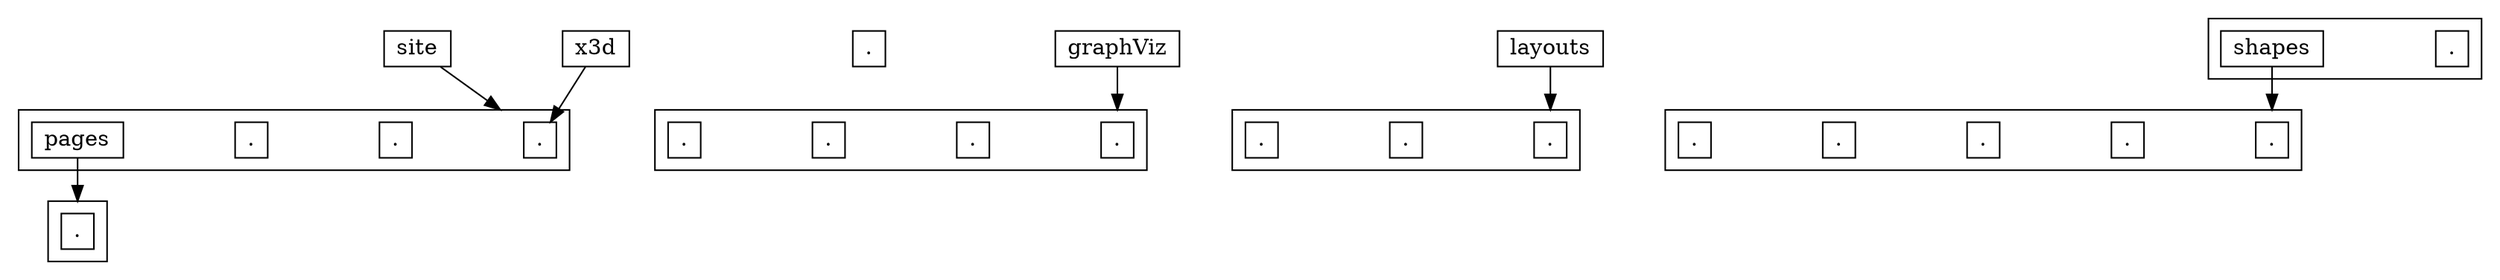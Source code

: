digraph G {
compound=true; nodesep=1.0;
node [label="\N", shape=box, width="0.1", height="0.1"];
_DS_Store [label="."];
dumpArray_php [label="."];
graphViz;
layouts;
site;
x3d;
subgraph cluster_graphViz {
directory_php [label="."];
dotToArray_php [label="."];
error_php [label="."];
index_php [label="."];
}
subgraph cluster_layouts {
column1_php [label="."];
column2_php [label="."];
main_php [label="."];
}
subgraph cluster_pages {
about_php [label="."];
}
subgraph cluster_site {
_DS_Store [label="."];
contact_php [label="."];
error_php [label="."];
index_php [label="."];
login_php [label="."];
pages;
}
subgraph cluster_shapes {
basePlattform_php [label="."];
box_php [label="."];
edge_php [label="."];
edgeEnd_php [label="."];
edgeSection_php [label="."];
}
subgraph cluster_x3d {
_DS_Store [label="."];
db_php [label="."];
index_php [label="."];
shapes;
}
graphViz -> directory_php [lhead=cluster_graphViz]
layouts -> column1_php [lhead=cluster_layouts]
pages -> about_php [lhead=cluster_pages]
site -> _DS_Store [lhead=cluster_site]
shapes -> basePlattform_php [lhead=cluster_shapes]
x3d -> _DS_Store [lhead=cluster_x3d]
}
